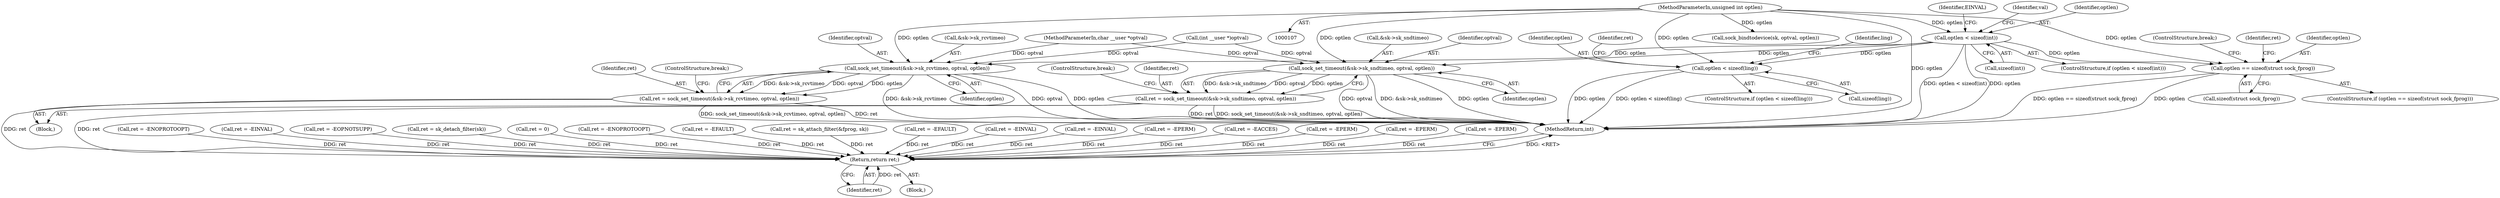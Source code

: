 digraph "0_linux_82981930125abfd39d7c8378a9cfdf5e1be2002b_0@API" {
"1000137" [label="(Call,optlen < sizeof(int))"];
"1000112" [label="(MethodParameterIn,unsigned int optlen)"];
"1000359" [label="(Call,optlen < sizeof(ling))"];
"1000549" [label="(Call,sock_set_timeout(&sk->sk_rcvtimeo, optval, optlen))"];
"1000547" [label="(Call,ret = sock_set_timeout(&sk->sk_rcvtimeo, optval, optlen))"];
"1000680" [label="(Return,return ret;)"];
"1000560" [label="(Call,sock_set_timeout(&sk->sk_sndtimeo, optval, optlen))"];
"1000558" [label="(Call,ret = sock_set_timeout(&sk->sk_sndtimeo, optval, optlen))"];
"1000574" [label="(Call,optlen == sizeof(struct sock_fprog))"];
"1000673" [label="(Call,ret = -ENOPROTOOPT)"];
"1000558" [label="(Call,ret = sock_set_timeout(&sk->sk_sndtimeo, optval, optlen))"];
"1000554" [label="(Identifier,optval)"];
"1000569" [label="(Call,ret = -EINVAL)"];
"1000137" [label="(Call,optlen < sizeof(int))"];
"1000575" [label="(Identifier,optlen)"];
"1000661" [label="(Call,ret = -EOPNOTSUPP)"];
"1000136" [label="(ControlStructure,if (optlen < sizeof(int)))"];
"1000143" [label="(Identifier,EINVAL)"];
"1000561" [label="(Call,&sk->sk_sndtimeo)"];
"1000681" [label="(Identifier,ret)"];
"1000146" [label="(Identifier,val)"];
"1000576" [label="(Call,sizeof(struct sock_fprog))"];
"1000598" [label="(ControlStructure,break;)"];
"1000548" [label="(Identifier,ret)"];
"1000682" [label="(MethodReturn,int)"];
"1000113" [label="(Block,)"];
"1000559" [label="(Identifier,ret)"];
"1000581" [label="(Identifier,ret)"];
"1000555" [label="(Identifier,optlen)"];
"1000132" [label="(Call,sock_bindtodevice(sk, optval, optlen))"];
"1000358" [label="(ControlStructure,if (optlen < sizeof(ling)))"];
"1000680" [label="(Return,return ret;)"];
"1000566" [label="(Identifier,optlen)"];
"1000111" [label="(MethodParameterIn,char __user *optval)"];
"1000567" [label="(ControlStructure,break;)"];
"1000600" [label="(Call,ret = sk_detach_filter(sk))"];
"1000574" [label="(Call,optlen == sizeof(struct sock_fprog))"];
"1000547" [label="(Call,ret = sock_set_timeout(&sk->sk_rcvtimeo, optval, optlen))"];
"1000365" [label="(Identifier,ret)"];
"1000124" [label="(Call,ret = 0)"];
"1000195" [label="(Call,ret = -ENOPROTOOPT)"];
"1000361" [label="(Call,sizeof(ling))"];
"1000163" [label="(Block,)"];
"1000112" [label="(MethodParameterIn,unsigned int optlen)"];
"1000147" [label="(Call,(int __user *)optval)"];
"1000580" [label="(Call,ret = -EFAULT)"];
"1000592" [label="(Call,ret = sk_attach_filter(&fprog, sk))"];
"1000550" [label="(Call,&sk->sk_rcvtimeo)"];
"1000359" [label="(Call,optlen < sizeof(ling))"];
"1000377" [label="(Call,ret = -EFAULT)"];
"1000481" [label="(Call,ret = -EINVAL)"];
"1000372" [label="(Identifier,ling)"];
"1000560" [label="(Call,sock_set_timeout(&sk->sk_sndtimeo, optval, optlen))"];
"1000364" [label="(Call,ret = -EINVAL)"];
"1000556" [label="(ControlStructure,break;)"];
"1000139" [label="(Call,sizeof(int))"];
"1000627" [label="(Call,ret = -EPERM)"];
"1000171" [label="(Call,ret = -EACCES)"];
"1000573" [label="(ControlStructure,if (optlen == sizeof(struct sock_fprog)))"];
"1000352" [label="(Call,ret = -EPERM)"];
"1000549" [label="(Call,sock_set_timeout(&sk->sk_rcvtimeo, optval, optlen))"];
"1000138" [label="(Identifier,optlen)"];
"1000254" [label="(Call,ret = -EPERM)"];
"1000300" [label="(Call,ret = -EPERM)"];
"1000360" [label="(Identifier,optlen)"];
"1000565" [label="(Identifier,optval)"];
"1000137" -> "1000136"  [label="AST: "];
"1000137" -> "1000139"  [label="CFG: "];
"1000138" -> "1000137"  [label="AST: "];
"1000139" -> "1000137"  [label="AST: "];
"1000143" -> "1000137"  [label="CFG: "];
"1000146" -> "1000137"  [label="CFG: "];
"1000137" -> "1000682"  [label="DDG: optlen"];
"1000137" -> "1000682"  [label="DDG: optlen < sizeof(int)"];
"1000112" -> "1000137"  [label="DDG: optlen"];
"1000137" -> "1000359"  [label="DDG: optlen"];
"1000137" -> "1000549"  [label="DDG: optlen"];
"1000137" -> "1000560"  [label="DDG: optlen"];
"1000137" -> "1000574"  [label="DDG: optlen"];
"1000112" -> "1000107"  [label="AST: "];
"1000112" -> "1000682"  [label="DDG: optlen"];
"1000112" -> "1000132"  [label="DDG: optlen"];
"1000112" -> "1000359"  [label="DDG: optlen"];
"1000112" -> "1000549"  [label="DDG: optlen"];
"1000112" -> "1000560"  [label="DDG: optlen"];
"1000112" -> "1000574"  [label="DDG: optlen"];
"1000359" -> "1000358"  [label="AST: "];
"1000359" -> "1000361"  [label="CFG: "];
"1000360" -> "1000359"  [label="AST: "];
"1000361" -> "1000359"  [label="AST: "];
"1000365" -> "1000359"  [label="CFG: "];
"1000372" -> "1000359"  [label="CFG: "];
"1000359" -> "1000682"  [label="DDG: optlen"];
"1000359" -> "1000682"  [label="DDG: optlen < sizeof(ling)"];
"1000549" -> "1000547"  [label="AST: "];
"1000549" -> "1000555"  [label="CFG: "];
"1000550" -> "1000549"  [label="AST: "];
"1000554" -> "1000549"  [label="AST: "];
"1000555" -> "1000549"  [label="AST: "];
"1000547" -> "1000549"  [label="CFG: "];
"1000549" -> "1000682"  [label="DDG: &sk->sk_rcvtimeo"];
"1000549" -> "1000682"  [label="DDG: optval"];
"1000549" -> "1000682"  [label="DDG: optlen"];
"1000549" -> "1000547"  [label="DDG: &sk->sk_rcvtimeo"];
"1000549" -> "1000547"  [label="DDG: optval"];
"1000549" -> "1000547"  [label="DDG: optlen"];
"1000147" -> "1000549"  [label="DDG: optval"];
"1000111" -> "1000549"  [label="DDG: optval"];
"1000547" -> "1000163"  [label="AST: "];
"1000548" -> "1000547"  [label="AST: "];
"1000556" -> "1000547"  [label="CFG: "];
"1000547" -> "1000682"  [label="DDG: ret"];
"1000547" -> "1000682"  [label="DDG: sock_set_timeout(&sk->sk_rcvtimeo, optval, optlen)"];
"1000547" -> "1000680"  [label="DDG: ret"];
"1000680" -> "1000113"  [label="AST: "];
"1000680" -> "1000681"  [label="CFG: "];
"1000681" -> "1000680"  [label="AST: "];
"1000682" -> "1000680"  [label="CFG: "];
"1000680" -> "1000682"  [label="DDG: <RET>"];
"1000681" -> "1000680"  [label="DDG: ret"];
"1000364" -> "1000680"  [label="DDG: ret"];
"1000171" -> "1000680"  [label="DDG: ret"];
"1000124" -> "1000680"  [label="DDG: ret"];
"1000254" -> "1000680"  [label="DDG: ret"];
"1000661" -> "1000680"  [label="DDG: ret"];
"1000352" -> "1000680"  [label="DDG: ret"];
"1000627" -> "1000680"  [label="DDG: ret"];
"1000300" -> "1000680"  [label="DDG: ret"];
"1000673" -> "1000680"  [label="DDG: ret"];
"1000558" -> "1000680"  [label="DDG: ret"];
"1000580" -> "1000680"  [label="DDG: ret"];
"1000195" -> "1000680"  [label="DDG: ret"];
"1000592" -> "1000680"  [label="DDG: ret"];
"1000600" -> "1000680"  [label="DDG: ret"];
"1000481" -> "1000680"  [label="DDG: ret"];
"1000569" -> "1000680"  [label="DDG: ret"];
"1000377" -> "1000680"  [label="DDG: ret"];
"1000560" -> "1000558"  [label="AST: "];
"1000560" -> "1000566"  [label="CFG: "];
"1000561" -> "1000560"  [label="AST: "];
"1000565" -> "1000560"  [label="AST: "];
"1000566" -> "1000560"  [label="AST: "];
"1000558" -> "1000560"  [label="CFG: "];
"1000560" -> "1000682"  [label="DDG: optlen"];
"1000560" -> "1000682"  [label="DDG: optval"];
"1000560" -> "1000682"  [label="DDG: &sk->sk_sndtimeo"];
"1000560" -> "1000558"  [label="DDG: &sk->sk_sndtimeo"];
"1000560" -> "1000558"  [label="DDG: optval"];
"1000560" -> "1000558"  [label="DDG: optlen"];
"1000147" -> "1000560"  [label="DDG: optval"];
"1000111" -> "1000560"  [label="DDG: optval"];
"1000558" -> "1000163"  [label="AST: "];
"1000559" -> "1000558"  [label="AST: "];
"1000567" -> "1000558"  [label="CFG: "];
"1000558" -> "1000682"  [label="DDG: sock_set_timeout(&sk->sk_sndtimeo, optval, optlen)"];
"1000558" -> "1000682"  [label="DDG: ret"];
"1000574" -> "1000573"  [label="AST: "];
"1000574" -> "1000576"  [label="CFG: "];
"1000575" -> "1000574"  [label="AST: "];
"1000576" -> "1000574"  [label="AST: "];
"1000581" -> "1000574"  [label="CFG: "];
"1000598" -> "1000574"  [label="CFG: "];
"1000574" -> "1000682"  [label="DDG: optlen"];
"1000574" -> "1000682"  [label="DDG: optlen == sizeof(struct sock_fprog)"];
}
